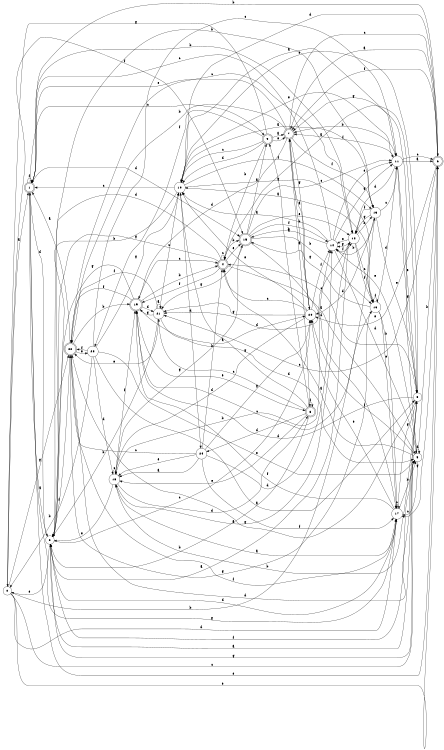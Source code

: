 digraph n20_9 {
__start0 [label="" shape="none"];

rankdir=LR;
size="8,5";

s0 [style="filled", color="black", fillcolor="white" shape="circle", label="0"];
s1 [style="rounded,filled", color="black", fillcolor="white" shape="doublecircle", label="1"];
s2 [style="filled", color="black", fillcolor="white" shape="circle", label="2"];
s3 [style="filled", color="black", fillcolor="white" shape="circle", label="3"];
s4 [style="rounded,filled", color="black", fillcolor="white" shape="doublecircle", label="4"];
s5 [style="filled", color="black", fillcolor="white" shape="circle", label="5"];
s6 [style="rounded,filled", color="black", fillcolor="white" shape="doublecircle", label="6"];
s7 [style="rounded,filled", color="black", fillcolor="white" shape="doublecircle", label="7"];
s8 [style="rounded,filled", color="black", fillcolor="white" shape="doublecircle", label="8"];
s9 [style="rounded,filled", color="black", fillcolor="white" shape="doublecircle", label="9"];
s10 [style="filled", color="black", fillcolor="white" shape="circle", label="10"];
s11 [style="filled", color="black", fillcolor="white" shape="circle", label="11"];
s12 [style="filled", color="black", fillcolor="white" shape="circle", label="12"];
s13 [style="filled", color="black", fillcolor="white" shape="circle", label="13"];
s14 [style="filled", color="black", fillcolor="white" shape="circle", label="14"];
s15 [style="rounded,filled", color="black", fillcolor="white" shape="doublecircle", label="15"];
s16 [style="filled", color="black", fillcolor="white" shape="circle", label="16"];
s17 [style="filled", color="black", fillcolor="white" shape="circle", label="17"];
s18 [style="filled", color="black", fillcolor="white" shape="circle", label="18"];
s19 [style="rounded,filled", color="black", fillcolor="white" shape="doublecircle", label="19"];
s20 [style="filled", color="black", fillcolor="white" shape="circle", label="20"];
s21 [style="filled", color="black", fillcolor="white" shape="circle", label="21"];
s22 [style="rounded,filled", color="black", fillcolor="white" shape="doublecircle", label="22"];
s23 [style="filled", color="black", fillcolor="white" shape="circle", label="23"];
s24 [style="filled", color="black", fillcolor="white" shape="circle", label="24"];
s0 -> s1 [label="a"];
s0 -> s13 [label="b"];
s0 -> s5 [label="c"];
s0 -> s17 [label="d"];
s0 -> s6 [label="e"];
s0 -> s15 [label="f"];
s0 -> s22 [label="g"];
s1 -> s2 [label="a"];
s1 -> s12 [label="b"];
s1 -> s9 [label="c"];
s1 -> s15 [label="d"];
s1 -> s6 [label="e"];
s1 -> s1 [label="f"];
s1 -> s17 [label="g"];
s2 -> s3 [label="a"];
s2 -> s13 [label="b"];
s2 -> s20 [label="c"];
s2 -> s1 [label="d"];
s2 -> s0 [label="e"];
s2 -> s22 [label="f"];
s2 -> s5 [label="g"];
s3 -> s4 [label="a"];
s3 -> s18 [label="b"];
s3 -> s4 [label="c"];
s3 -> s19 [label="d"];
s3 -> s10 [label="e"];
s3 -> s2 [label="f"];
s3 -> s22 [label="g"];
s4 -> s5 [label="a"];
s4 -> s15 [label="b"];
s4 -> s4 [label="c"];
s4 -> s2 [label="d"];
s4 -> s15 [label="e"];
s4 -> s19 [label="f"];
s4 -> s2 [label="g"];
s5 -> s4 [label="a"];
s5 -> s6 [label="b"];
s5 -> s17 [label="c"];
s5 -> s5 [label="d"];
s5 -> s14 [label="e"];
s5 -> s20 [label="f"];
s5 -> s7 [label="g"];
s6 -> s7 [label="a"];
s6 -> s1 [label="b"];
s6 -> s21 [label="c"];
s6 -> s10 [label="d"];
s6 -> s20 [label="e"];
s6 -> s7 [label="f"];
s6 -> s17 [label="g"];
s7 -> s8 [label="a"];
s7 -> s22 [label="b"];
s7 -> s6 [label="c"];
s7 -> s19 [label="d"];
s7 -> s1 [label="e"];
s7 -> s13 [label="f"];
s7 -> s20 [label="g"];
s8 -> s9 [label="a"];
s8 -> s2 [label="b"];
s8 -> s21 [label="c"];
s8 -> s24 [label="d"];
s8 -> s18 [label="e"];
s8 -> s8 [label="f"];
s8 -> s10 [label="g"];
s9 -> s7 [label="a"];
s9 -> s4 [label="b"];
s9 -> s10 [label="c"];
s9 -> s10 [label="d"];
s9 -> s7 [label="e"];
s9 -> s23 [label="f"];
s9 -> s0 [label="g"];
s10 -> s11 [label="a"];
s10 -> s2 [label="b"];
s10 -> s1 [label="c"];
s10 -> s24 [label="d"];
s10 -> s11 [label="e"];
s10 -> s13 [label="f"];
s10 -> s16 [label="g"];
s11 -> s6 [label="a"];
s11 -> s7 [label="b"];
s11 -> s6 [label="c"];
s11 -> s12 [label="d"];
s11 -> s3 [label="e"];
s11 -> s7 [label="f"];
s11 -> s3 [label="g"];
s12 -> s2 [label="a"];
s12 -> s13 [label="b"];
s12 -> s16 [label="c"];
s12 -> s21 [label="d"];
s12 -> s14 [label="e"];
s12 -> s16 [label="f"];
s12 -> s14 [label="g"];
s13 -> s10 [label="a"];
s13 -> s14 [label="b"];
s13 -> s11 [label="c"];
s13 -> s20 [label="d"];
s13 -> s3 [label="e"];
s13 -> s12 [label="f"];
s13 -> s12 [label="g"];
s14 -> s10 [label="a"];
s14 -> s15 [label="b"];
s14 -> s1 [label="c"];
s14 -> s5 [label="d"];
s14 -> s11 [label="e"];
s14 -> s12 [label="f"];
s14 -> s11 [label="g"];
s15 -> s9 [label="a"];
s15 -> s16 [label="b"];
s15 -> s11 [label="c"];
s15 -> s17 [label="d"];
s15 -> s12 [label="e"];
s15 -> s14 [label="f"];
s15 -> s21 [label="g"];
s16 -> s10 [label="a"];
s16 -> s17 [label="b"];
s16 -> s19 [label="c"];
s16 -> s11 [label="d"];
s16 -> s17 [label="e"];
s16 -> s16 [label="f"];
s16 -> s15 [label="g"];
s17 -> s18 [label="a"];
s17 -> s5 [label="b"];
s17 -> s17 [label="c"];
s17 -> s2 [label="d"];
s17 -> s20 [label="e"];
s17 -> s19 [label="f"];
s17 -> s3 [label="g"];
s18 -> s12 [label="a"];
s18 -> s14 [label="b"];
s18 -> s18 [label="c"];
s18 -> s8 [label="d"];
s18 -> s2 [label="e"];
s18 -> s19 [label="f"];
s18 -> s15 [label="g"];
s19 -> s20 [label="a"];
s19 -> s4 [label="b"];
s19 -> s4 [label="c"];
s19 -> s21 [label="d"];
s19 -> s8 [label="e"];
s19 -> s22 [label="f"];
s19 -> s2 [label="g"];
s20 -> s7 [label="a"];
s20 -> s7 [label="b"];
s20 -> s4 [label="c"];
s20 -> s18 [label="d"];
s20 -> s10 [label="e"];
s20 -> s14 [label="f"];
s20 -> s21 [label="g"];
s21 -> s21 [label="a"];
s21 -> s2 [label="b"];
s21 -> s10 [label="c"];
s21 -> s5 [label="d"];
s21 -> s22 [label="e"];
s21 -> s22 [label="f"];
s21 -> s19 [label="g"];
s22 -> s1 [label="a"];
s22 -> s19 [label="b"];
s22 -> s12 [label="c"];
s22 -> s5 [label="d"];
s22 -> s23 [label="e"];
s22 -> s17 [label="f"];
s22 -> s16 [label="g"];
s23 -> s3 [label="a"];
s23 -> s0 [label="b"];
s23 -> s11 [label="c"];
s23 -> s18 [label="d"];
s23 -> s5 [label="e"];
s23 -> s22 [label="f"];
s23 -> s10 [label="g"];
s24 -> s18 [label="a"];
s24 -> s4 [label="b"];
s24 -> s22 [label="c"];
s24 -> s14 [label="d"];
s24 -> s18 [label="e"];
s24 -> s17 [label="f"];
s24 -> s20 [label="g"];

}